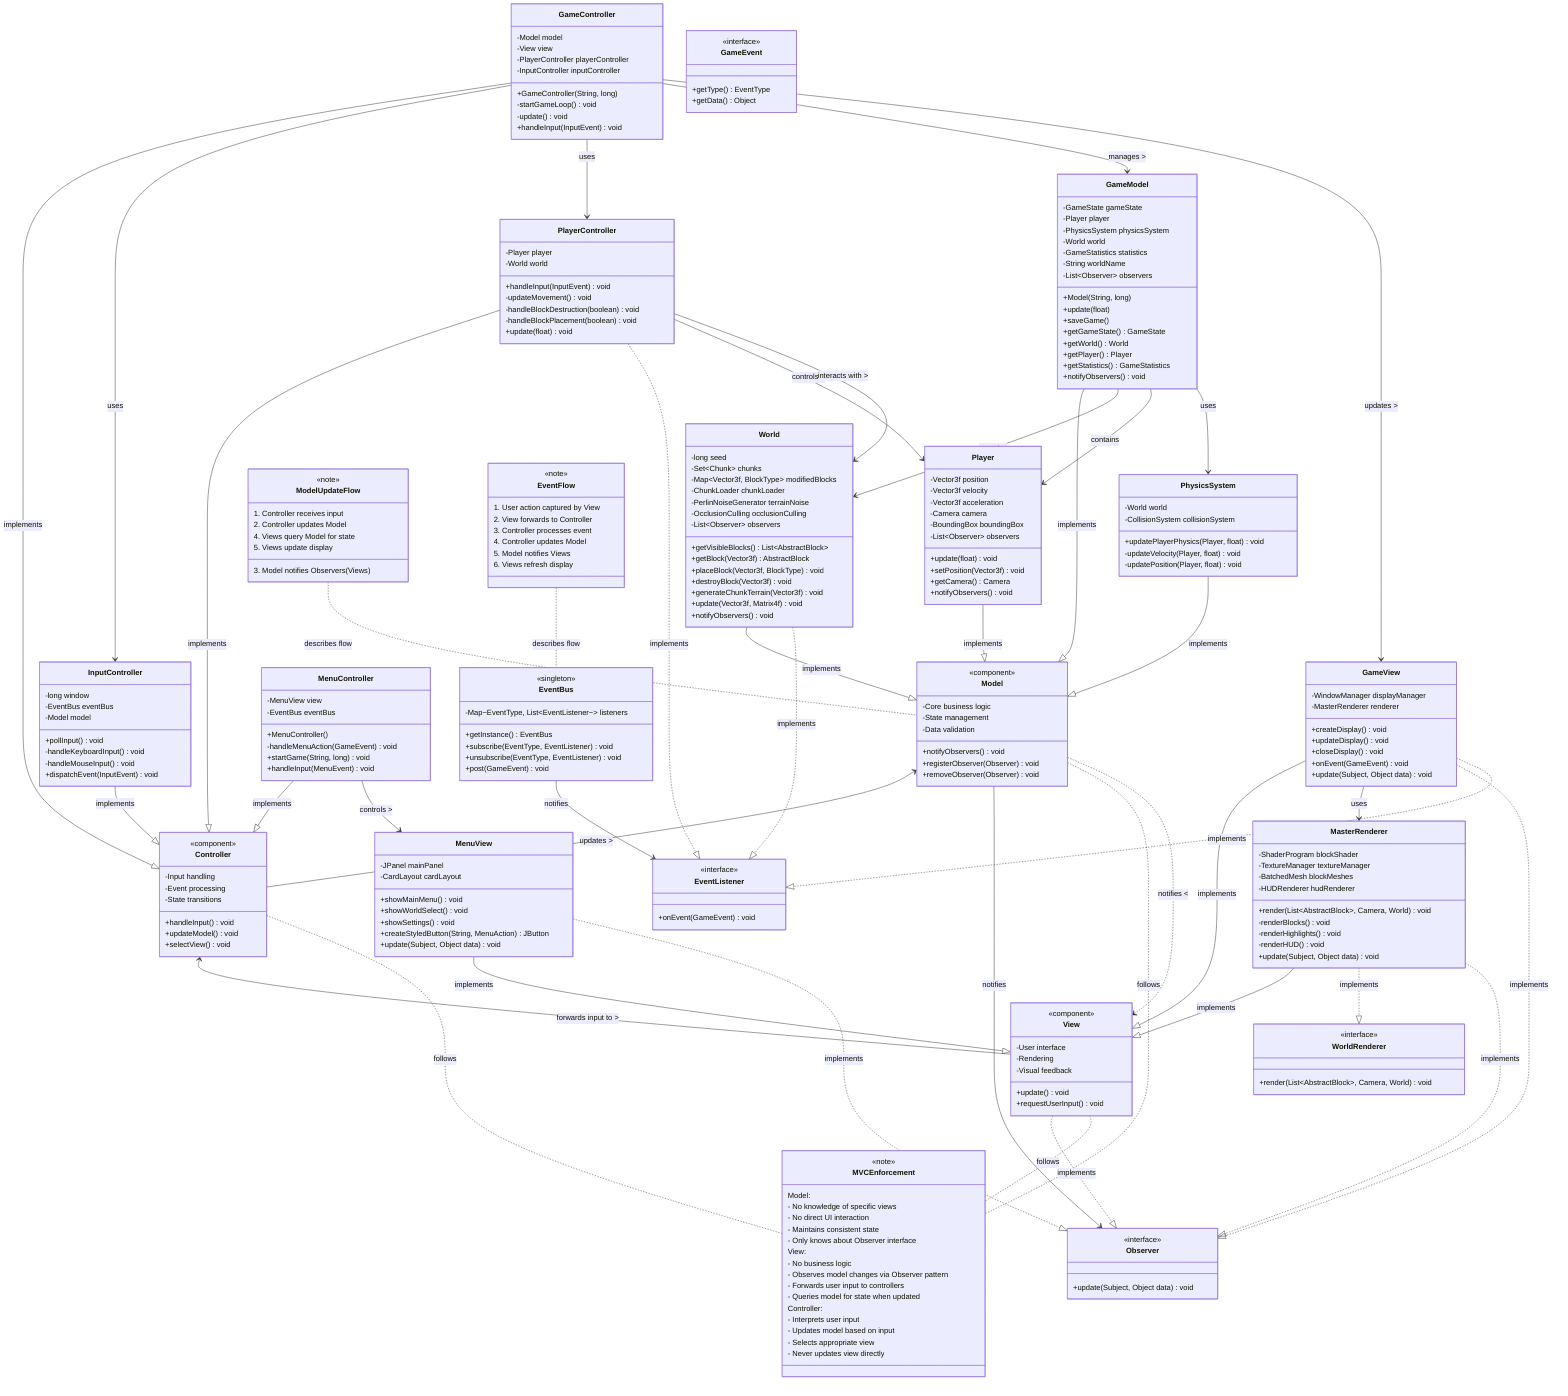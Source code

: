 classDiagram
    %% MVC Core Components with clearer relationships
    class Model {
        <<component>>
        -Core business logic
        -State management
        -Data validation
        +notifyObservers() void
        +registerObserver(Observer) void
        +removeObserver(Observer) void
    }
    
    class View {
        <<component>>
        -User interface
        -Rendering
        -Visual feedback
        +update() void
        +requestUserInput() void
    }
    
    class Controller {
        <<component>>
        -Input handling
        -Event processing
        -State transitions
        +handleInput() void
        +updateModel() void
        +selectView() void
    }
    
    %% Observer Pattern Interface
    class Observer {
        <<interface>>
        +update(Subject, Object data) void
    }
    
    %% Key Model Classes
    class GameModel {
        -GameState gameState
        -Player player
        -PhysicsSystem physicsSystem
        -World world
        -GameStatistics statistics
        -String worldName
        -List~Observer~ observers
        +Model(String, long)
        +update(float)
        +saveGame()
        +getGameState() GameState
        +getWorld() World
        +getPlayer() Player
        +getStatistics() GameStatistics
        +notifyObservers() void
    }
    
    class World {
        -long seed
        -Set~Chunk~ chunks
        -Map~Vector3f, BlockType~ modifiedBlocks
        -ChunkLoader chunkLoader
        -PerlinNoiseGenerator terrainNoise
        -OcclusionCulling occlusionCulling
        -List~Observer~ observers
        +getVisibleBlocks() List~AbstractBlock~
        +getBlock(Vector3f) AbstractBlock
        +placeBlock(Vector3f, BlockType) void
        +destroyBlock(Vector3f) void
        +generateChunkTerrain(Vector3f) void
        +update(Vector3f, Matrix4f) void
        +notifyObservers() void
    }
    
    class Player {
        -Vector3f position
        -Vector3f velocity
        -Vector3f acceleration
        -Camera camera
        -BoundingBox boundingBox
        -List~Observer~ observers
        +update(float) void
        +setPosition(Vector3f) void
        +getCamera() Camera
        +notifyObservers() void
    }
    
    class PhysicsSystem {
        -World world
        -CollisionSystem collisionSystem
        +updatePlayerPhysics(Player, float) void
        -updateVelocity(Player, float) void
        -updatePosition(Player, float) void
    }
    
    %% Key View Classes
    class GameView {
        -WindowManager displayManager
        -MasterRenderer renderer
        +createDisplay() void
        +updateDisplay() void
        +closeDisplay() void
        +onEvent(GameEvent) void
        +update(Subject, Object data) void
    }
    
    class MasterRenderer {
        -ShaderProgram blockShader
        -TextureManager textureManager
        -BatchedMesh blockMeshes
        -HUDRenderer hudRenderer
        +render(List~AbstractBlock~, Camera, World) void
        -renderBlocks() void
        -renderHighlights() void
        -renderHUD() void
        +update(Subject, Object data) void
    }
    
    class MenuView {
        -JPanel mainPanel
        -CardLayout cardLayout
        +showMainMenu() void
        +showWorldSelect() void
        +showSettings() void
        +createStyledButton(String, MenuAction) JButton
        +update(Subject, Object data) void
    }
    
    %% Key Controller Classes
    class GameController {
        -Model model
        -View view
        -PlayerController playerController
        -InputController inputController
        +GameController(String, long)
        -startGameLoop() void
        -update() void
        +handleInput(InputEvent) void
    }
    
    class InputController {
        -long window
        -EventBus eventBus
        -Model model
        +pollInput() void
        -handleKeyboardInput() void
        -handleMouseInput() void
        +dispatchEvent(InputEvent) void
    }
    
    class PlayerController {
        -Player player
        -World world
        +handleInput(InputEvent) void
        -updateMovement() void
        -handleBlockDestruction(boolean) void
        -handleBlockPlacement(boolean) void
        +update(float) void
    }
    
    class MenuController {
        -MenuView view
        -EventBus eventBus
        +MenuController()
        -handleMenuAction(GameEvent) void
        +startGame(String, long) void
        +handleInput(MenuEvent) void
    }
    
    %% Event System Classes
    class EventBus {
        <<singleton>>
        -Map~EventType, List~EventListener~~ listeners
        +getInstance() EventBus
        +subscribe(EventType, EventListener) void
        +unsubscribe(EventType, EventListener) void
        +post(GameEvent) void
    }
    
    class EventListener {
        <<interface>>
        +onEvent(GameEvent) void
    }
    
    class GameEvent {
        <<interface>>
        +getType() EventType
        +getData() Object
    }
    
    %% Rendering Interface
    class WorldRenderer {
        <<interface>>
        +render(List~AbstractBlock~, Camera, World) void
    }
    
    %% Data Flow Components
    class ModelUpdateFlow {
        <<note>>
        1. Controller receives input
        2. Controller updates Model
        3. Model notifies Observers (Views)
        4. Views query Model for state
        5. Views update display
    }
    
    class EventFlow {
        <<note>>
        1. User action captured by View
        2. View forwards to Controller
        3. Controller processes event
        4. Controller updates Model
        5. Model notifies Views
        6. Views refresh display
    }
    
    %% MVC Pattern Relationships with improved specificity
    Model <-- Controller : updates >
    Controller <-- View : forwards input to >
    View <.. Model : notifies < 
    
    %% Observer Pattern Implementation
    View ..|> Observer : implements
    Model --> Observer : notifies
    
    %% Model-specific relationships
    GameModel --|> Model : implements
    World --|> Model : implements
    Player --|> Model : implements
    PhysicsSystem --|> Model : implements
    
    GameModel --> World : contains
    GameModel --> Player : contains
    GameModel --> PhysicsSystem : uses
    
    %% View-specific relationships
    GameView --|> View : implements
    MasterRenderer --|> View : implements
    MenuView --|> View : implements
    
    GameView --> MasterRenderer : uses
    MasterRenderer ..|> WorldRenderer : implements
    GameView ..|> Observer : implements
    MasterRenderer ..|> Observer : implements
    MenuView ..|> Observer : implements
    
    %% Controller-specific relationships
    GameController --|> Controller : implements
    InputController --|> Controller : implements
    PlayerController --|> Controller : implements
    MenuController --|> Controller : implements
    
    GameController --> InputController : uses
    GameController --> PlayerController : uses
    
    %% Cross-cutting concerns
    EventBus --> EventListener : notifies
    GameView ..|> EventListener : implements
    World ..|> EventListener : implements
    PlayerController ..|> EventListener : implements
    
    %% Data flow
    GameController --> GameModel : manages >
    GameController --> GameView : updates >
    PlayerController --> Player : controls >
    PlayerController --> World : interacts with >
    MenuController --> MenuView : controls >
    
    %% Flow descriptions
    ModelUpdateFlow .. Model : describes flow
    EventFlow .. EventBus : describes flow
    
    %% Strict MVC Enforcement
    class MVCEnforcement {
        <<note>>
        Model:
        - No knowledge of specific views
        - No direct UI interaction
        - Maintains consistent state
        - Only knows about Observer interface
        
        View:
        - No business logic
        - Observes model changes via Observer pattern
        - Forwards user input to controllers
        - Queries model for state when updated
        
        Controller:
        - Interprets user input
        - Updates model based on input
        - Selects appropriate view
        - Never updates view directly
    }
    
    Model .. MVCEnforcement : follows
    View .. MVCEnforcement : follows
    Controller .. MVCEnforcement : follows
